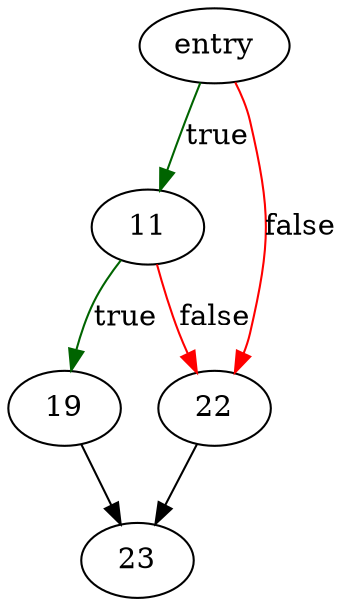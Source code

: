 digraph "exprNodeIsDeterministic" {
	// Node definitions.
	2 [label=entry];
	11;
	19;
	22;
	23;

	// Edge definitions.
	2 -> 11 [
		color=darkgreen
		label=true
	];
	2 -> 22 [
		color=red
		label=false
	];
	11 -> 19 [
		color=darkgreen
		label=true
	];
	11 -> 22 [
		color=red
		label=false
	];
	19 -> 23;
	22 -> 23;
}